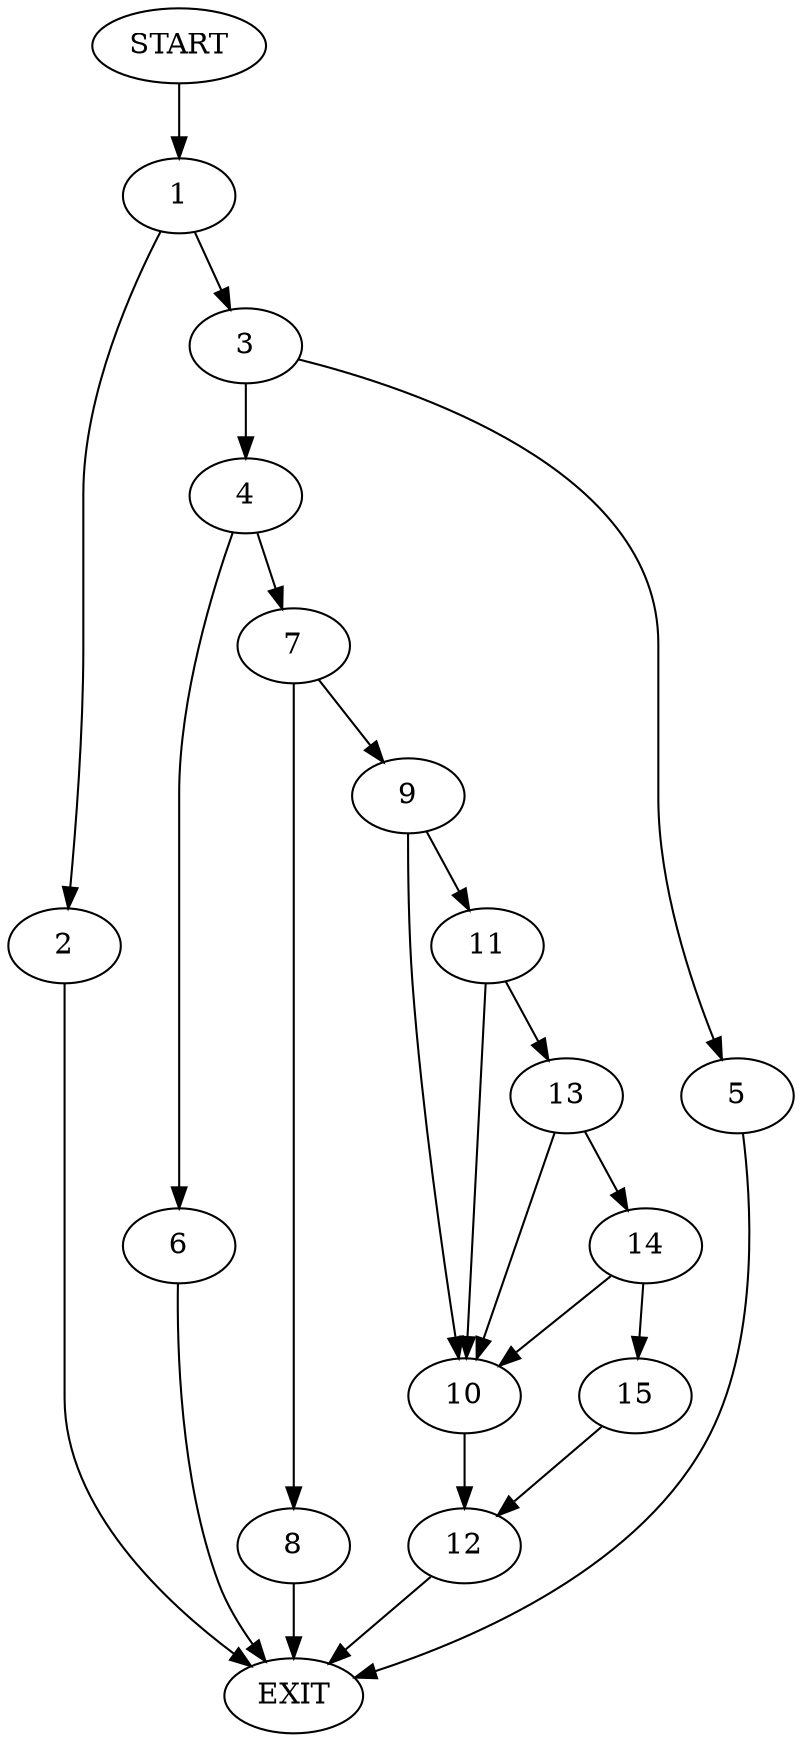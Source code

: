 digraph {
0 [label="START"]
16 [label="EXIT"]
0 -> 1
1 -> 2
1 -> 3
3 -> 4
3 -> 5
2 -> 16
5 -> 16
4 -> 6
4 -> 7
6 -> 16
7 -> 8
7 -> 9
9 -> 10
9 -> 11
8 -> 16
10 -> 12
11 -> 13
11 -> 10
13 -> 10
13 -> 14
14 -> 10
14 -> 15
15 -> 12
12 -> 16
}
